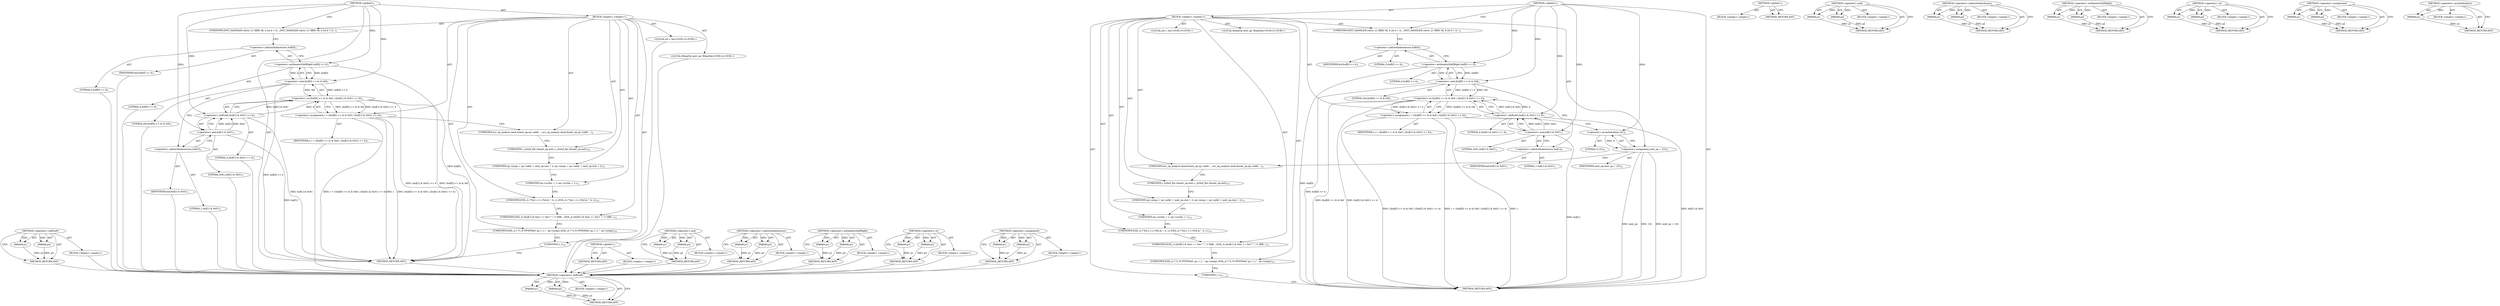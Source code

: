digraph "&lt;operator&gt;.arrayInitializer" {
vulnerable_76 [label=<(METHOD,&lt;operator&gt;.shiftLeft)>];
vulnerable_77 [label=<(PARAM,p1)>];
vulnerable_78 [label=<(PARAM,p2)>];
vulnerable_79 [label=<(BLOCK,&lt;empty&gt;,&lt;empty&gt;)>];
vulnerable_80 [label=<(METHOD_RETURN,ANY)>];
vulnerable_6 [label=<(METHOD,&lt;global&gt;)<SUB>1</SUB>>];
vulnerable_7 [label=<(BLOCK,&lt;empty&gt;,&lt;empty&gt;)<SUB>1</SUB>>];
vulnerable_8 [label=<(UNKNOWN,INST_HANDLER (sbrx) {	// SBRC Rr, b
 	int b = b...,INST_HANDLER (sbrx) {	// SBRC Rr, b
 	int b = b...)<SUB>1</SUB>>];
vulnerable_9 [label="<(LOCAL,int r: int)<SUB>3</SUB>>"];
vulnerable_10 [label=<(&lt;operator&gt;.assignment,r = ((buf[0] &gt;&gt; 4) &amp; 0xf) | ((buf[1] &amp; 0x01) &lt;&lt; 4))<SUB>3</SUB>>];
vulnerable_11 [label=<(IDENTIFIER,r,r = ((buf[0] &gt;&gt; 4) &amp; 0xf) | ((buf[1] &amp; 0x01) &lt;&lt; 4))<SUB>3</SUB>>];
vulnerable_12 [label=<(&lt;operator&gt;.or,((buf[0] &gt;&gt; 4) &amp; 0xf) | ((buf[1] &amp; 0x01) &lt;&lt; 4))<SUB>3</SUB>>];
vulnerable_13 [label=<(&lt;operator&gt;.and,(buf[0] &gt;&gt; 4) &amp; 0xf)<SUB>3</SUB>>];
vulnerable_14 [label=<(&lt;operator&gt;.arithmeticShiftRight,buf[0] &gt;&gt; 4)<SUB>3</SUB>>];
vulnerable_15 [label=<(&lt;operator&gt;.indirectIndexAccess,buf[0])<SUB>3</SUB>>];
vulnerable_16 [label=<(IDENTIFIER,buf,buf[0] &gt;&gt; 4)<SUB>3</SUB>>];
vulnerable_17 [label=<(LITERAL,0,buf[0] &gt;&gt; 4)<SUB>3</SUB>>];
vulnerable_18 [label=<(LITERAL,4,buf[0] &gt;&gt; 4)<SUB>3</SUB>>];
vulnerable_19 [label=<(LITERAL,0xf,(buf[0] &gt;&gt; 4) &amp; 0xf)<SUB>3</SUB>>];
vulnerable_20 [label=<(&lt;operator&gt;.shiftLeft,(buf[1] &amp; 0x01) &lt;&lt; 4)<SUB>3</SUB>>];
vulnerable_21 [label=<(&lt;operator&gt;.and,buf[1] &amp; 0x01)<SUB>3</SUB>>];
vulnerable_22 [label=<(&lt;operator&gt;.indirectIndexAccess,buf[1])<SUB>3</SUB>>];
vulnerable_23 [label=<(IDENTIFIER,buf,buf[1] &amp; 0x01)<SUB>3</SUB>>];
vulnerable_24 [label=<(LITERAL,1,buf[1] &amp; 0x01)<SUB>3</SUB>>];
vulnerable_25 [label=<(LITERAL,0x01,buf[1] &amp; 0x01)<SUB>3</SUB>>];
vulnerable_26 [label=<(LITERAL,4,(buf[1] &amp; 0x01) &lt;&lt; 4)<SUB>3</SUB>>];
vulnerable_27 [label="<(LOCAL,RAnalOp next_op: RAnalOp)<SUB>4</SUB>>"];
vulnerable_28 [label=<(UNKNOWN,avr_op_analyze (anal,
			&amp;next_op,
			op-&gt;addr ...,avr_op_analyze (anal,
			&amp;next_op,
			op-&gt;addr ...)<SUB>6</SUB>>];
vulnerable_29 [label=<(UNKNOWN,r_strbuf_fini (&amp;next_op.esil);,r_strbuf_fini (&amp;next_op.esil);)<SUB>10</SUB>>];
vulnerable_30 [label=<(UNKNOWN,op-&gt;jump = op-&gt;addr + next_op.size + 2;,op-&gt;jump = op-&gt;addr + next_op.size + 2;)<SUB>11</SUB>>];
vulnerable_31 [label=<(UNKNOWN,op-&gt;cycles = 1;,op-&gt;cycles = 1;)<SUB>13</SUB>>];
vulnerable_32 [label=<(UNKNOWN,ESIL_A (&quot;%d,1,&lt;&lt;,r%d,&amp;,&quot;, b, r);,ESIL_A (&quot;%d,1,&lt;&lt;,r%d,&amp;,&quot;, b, r);)<SUB>14</SUB>>];
vulnerable_33 [label=<(UNKNOWN,ESIL_A ((buf[1] &amp; 0xe) == 0xc
			? &quot;!,&quot;		// SBR...,ESIL_A ((buf[1] &amp; 0xe) == 0xc
			? &quot;!,&quot;		// SBR...)<SUB>15</SUB>>];
vulnerable_34 [label=<(UNKNOWN,ESIL_A (&quot;?{,%&quot;PFMT64d&quot;,pc,=,},&quot;, op-&gt;jump);,ESIL_A (&quot;?{,%&quot;PFMT64d&quot;,pc,=,},&quot;, op-&gt;jump);)<SUB>18</SUB>>];
vulnerable_35 [label=<(UNKNOWN,},})<SUB>19</SUB>>];
vulnerable_36 [label=<(METHOD_RETURN,ANY)<SUB>1</SUB>>];
vulnerable_45 [label=<(METHOD,&lt;global&gt;)<SUB>1</SUB>>];
vulnerable_46 [label=<(BLOCK,&lt;empty&gt;,&lt;empty&gt;)>];
vulnerable_47 [label=<(METHOD_RETURN,ANY)>];
vulnerable_61 [label=<(METHOD,&lt;operator&gt;.and)>];
vulnerable_62 [label=<(PARAM,p1)>];
vulnerable_63 [label=<(PARAM,p2)>];
vulnerable_64 [label=<(BLOCK,&lt;empty&gt;,&lt;empty&gt;)>];
vulnerable_65 [label=<(METHOD_RETURN,ANY)>];
vulnerable_71 [label=<(METHOD,&lt;operator&gt;.indirectIndexAccess)>];
vulnerable_72 [label=<(PARAM,p1)>];
vulnerable_73 [label=<(PARAM,p2)>];
vulnerable_74 [label=<(BLOCK,&lt;empty&gt;,&lt;empty&gt;)>];
vulnerable_75 [label=<(METHOD_RETURN,ANY)>];
vulnerable_66 [label=<(METHOD,&lt;operator&gt;.arithmeticShiftRight)>];
vulnerable_67 [label=<(PARAM,p1)>];
vulnerable_68 [label=<(PARAM,p2)>];
vulnerable_69 [label=<(BLOCK,&lt;empty&gt;,&lt;empty&gt;)>];
vulnerable_70 [label=<(METHOD_RETURN,ANY)>];
vulnerable_56 [label=<(METHOD,&lt;operator&gt;.or)>];
vulnerable_57 [label=<(PARAM,p1)>];
vulnerable_58 [label=<(PARAM,p2)>];
vulnerable_59 [label=<(BLOCK,&lt;empty&gt;,&lt;empty&gt;)>];
vulnerable_60 [label=<(METHOD_RETURN,ANY)>];
vulnerable_51 [label=<(METHOD,&lt;operator&gt;.assignment)>];
vulnerable_52 [label=<(PARAM,p1)>];
vulnerable_53 [label=<(PARAM,p2)>];
vulnerable_54 [label=<(BLOCK,&lt;empty&gt;,&lt;empty&gt;)>];
vulnerable_55 [label=<(METHOD_RETURN,ANY)>];
fixed_80 [label=<(METHOD,&lt;operator&gt;.shiftLeft)>];
fixed_81 [label=<(PARAM,p1)>];
fixed_82 [label=<(PARAM,p2)>];
fixed_83 [label=<(BLOCK,&lt;empty&gt;,&lt;empty&gt;)>];
fixed_84 [label=<(METHOD_RETURN,ANY)>];
fixed_6 [label=<(METHOD,&lt;global&gt;)<SUB>1</SUB>>];
fixed_7 [label=<(BLOCK,&lt;empty&gt;,&lt;empty&gt;)<SUB>1</SUB>>];
fixed_8 [label=<(UNKNOWN,INST_HANDLER (sbrx) {	// SBRC Rr, b
 	int b = b...,INST_HANDLER (sbrx) {	// SBRC Rr, b
 	int b = b...)<SUB>1</SUB>>];
fixed_9 [label="<(LOCAL,int r: int)<SUB>3</SUB>>"];
fixed_10 [label=<(&lt;operator&gt;.assignment,r = ((buf[0] &gt;&gt; 4) &amp; 0xf) | ((buf[1] &amp; 0x01) &lt;&lt; 4))<SUB>3</SUB>>];
fixed_11 [label=<(IDENTIFIER,r,r = ((buf[0] &gt;&gt; 4) &amp; 0xf) | ((buf[1] &amp; 0x01) &lt;&lt; 4))<SUB>3</SUB>>];
fixed_12 [label=<(&lt;operator&gt;.or,((buf[0] &gt;&gt; 4) &amp; 0xf) | ((buf[1] &amp; 0x01) &lt;&lt; 4))<SUB>3</SUB>>];
fixed_13 [label=<(&lt;operator&gt;.and,(buf[0] &gt;&gt; 4) &amp; 0xf)<SUB>3</SUB>>];
fixed_14 [label=<(&lt;operator&gt;.arithmeticShiftRight,buf[0] &gt;&gt; 4)<SUB>3</SUB>>];
fixed_15 [label=<(&lt;operator&gt;.indirectIndexAccess,buf[0])<SUB>3</SUB>>];
fixed_16 [label=<(IDENTIFIER,buf,buf[0] &gt;&gt; 4)<SUB>3</SUB>>];
fixed_17 [label=<(LITERAL,0,buf[0] &gt;&gt; 4)<SUB>3</SUB>>];
fixed_18 [label=<(LITERAL,4,buf[0] &gt;&gt; 4)<SUB>3</SUB>>];
fixed_19 [label=<(LITERAL,0xf,(buf[0] &gt;&gt; 4) &amp; 0xf)<SUB>3</SUB>>];
fixed_20 [label=<(&lt;operator&gt;.shiftLeft,(buf[1] &amp; 0x01) &lt;&lt; 4)<SUB>3</SUB>>];
fixed_21 [label=<(&lt;operator&gt;.and,buf[1] &amp; 0x01)<SUB>3</SUB>>];
fixed_22 [label=<(&lt;operator&gt;.indirectIndexAccess,buf[1])<SUB>3</SUB>>];
fixed_23 [label=<(IDENTIFIER,buf,buf[1] &amp; 0x01)<SUB>3</SUB>>];
fixed_24 [label=<(LITERAL,1,buf[1] &amp; 0x01)<SUB>3</SUB>>];
fixed_25 [label=<(LITERAL,0x01,buf[1] &amp; 0x01)<SUB>3</SUB>>];
fixed_26 [label=<(LITERAL,4,(buf[1] &amp; 0x01) &lt;&lt; 4)<SUB>3</SUB>>];
fixed_27 [label="<(LOCAL,RAnalOp next_op: RAnalOp)<SUB>4</SUB>>"];
fixed_28 [label=<(&lt;operator&gt;.assignment,next_op = {0})<SUB>4</SUB>>];
fixed_29 [label=<(IDENTIFIER,next_op,next_op = {0})<SUB>4</SUB>>];
fixed_30 [label=<(&lt;operator&gt;.arrayInitializer,{0})<SUB>4</SUB>>];
fixed_31 [label=<(LITERAL,0,{0})<SUB>4</SUB>>];
fixed_32 [label=<(UNKNOWN,avr_op_analyze (anal,
			&amp;next_op,
			op-&gt;addr ...,avr_op_analyze (anal,
			&amp;next_op,
			op-&gt;addr ...)<SUB>6</SUB>>];
fixed_33 [label=<(UNKNOWN,r_strbuf_fini (&amp;next_op.esil);,r_strbuf_fini (&amp;next_op.esil);)<SUB>10</SUB>>];
fixed_34 [label=<(UNKNOWN,op-&gt;jump = op-&gt;addr + next_op.size + 2;,op-&gt;jump = op-&gt;addr + next_op.size + 2;)<SUB>11</SUB>>];
fixed_35 [label=<(UNKNOWN,op-&gt;cycles = 1;,op-&gt;cycles = 1;)<SUB>13</SUB>>];
fixed_36 [label=<(UNKNOWN,ESIL_A (&quot;%d,1,&lt;&lt;,r%d,&amp;,&quot;, b, r);,ESIL_A (&quot;%d,1,&lt;&lt;,r%d,&amp;,&quot;, b, r);)<SUB>14</SUB>>];
fixed_37 [label=<(UNKNOWN,ESIL_A ((buf[1] &amp; 0xe) == 0xc
			? &quot;!,&quot;		// SBR...,ESIL_A ((buf[1] &amp; 0xe) == 0xc
			? &quot;!,&quot;		// SBR...)<SUB>15</SUB>>];
fixed_38 [label=<(UNKNOWN,ESIL_A (&quot;?{,%&quot;PFMT64d&quot;,pc,=,},&quot;, op-&gt;jump);,ESIL_A (&quot;?{,%&quot;PFMT64d&quot;,pc,=,},&quot;, op-&gt;jump);)<SUB>18</SUB>>];
fixed_39 [label=<(UNKNOWN,},})<SUB>19</SUB>>];
fixed_40 [label=<(METHOD_RETURN,ANY)<SUB>1</SUB>>];
fixed_49 [label=<(METHOD,&lt;global&gt;)<SUB>1</SUB>>];
fixed_50 [label=<(BLOCK,&lt;empty&gt;,&lt;empty&gt;)>];
fixed_51 [label=<(METHOD_RETURN,ANY)>];
fixed_65 [label=<(METHOD,&lt;operator&gt;.and)>];
fixed_66 [label=<(PARAM,p1)>];
fixed_67 [label=<(PARAM,p2)>];
fixed_68 [label=<(BLOCK,&lt;empty&gt;,&lt;empty&gt;)>];
fixed_69 [label=<(METHOD_RETURN,ANY)>];
fixed_75 [label=<(METHOD,&lt;operator&gt;.indirectIndexAccess)>];
fixed_76 [label=<(PARAM,p1)>];
fixed_77 [label=<(PARAM,p2)>];
fixed_78 [label=<(BLOCK,&lt;empty&gt;,&lt;empty&gt;)>];
fixed_79 [label=<(METHOD_RETURN,ANY)>];
fixed_70 [label=<(METHOD,&lt;operator&gt;.arithmeticShiftRight)>];
fixed_71 [label=<(PARAM,p1)>];
fixed_72 [label=<(PARAM,p2)>];
fixed_73 [label=<(BLOCK,&lt;empty&gt;,&lt;empty&gt;)>];
fixed_74 [label=<(METHOD_RETURN,ANY)>];
fixed_60 [label=<(METHOD,&lt;operator&gt;.or)>];
fixed_61 [label=<(PARAM,p1)>];
fixed_62 [label=<(PARAM,p2)>];
fixed_63 [label=<(BLOCK,&lt;empty&gt;,&lt;empty&gt;)>];
fixed_64 [label=<(METHOD_RETURN,ANY)>];
fixed_55 [label=<(METHOD,&lt;operator&gt;.assignment)>];
fixed_56 [label=<(PARAM,p1)>];
fixed_57 [label=<(PARAM,p2)>];
fixed_58 [label=<(BLOCK,&lt;empty&gt;,&lt;empty&gt;)>];
fixed_59 [label=<(METHOD_RETURN,ANY)>];
fixed_85 [label=<(METHOD,&lt;operator&gt;.arrayInitializer)>];
fixed_86 [label=<(PARAM,p1)>];
fixed_87 [label=<(BLOCK,&lt;empty&gt;,&lt;empty&gt;)>];
fixed_88 [label=<(METHOD_RETURN,ANY)>];
vulnerable_76 -> vulnerable_77  [key=0, label="AST: "];
vulnerable_76 -> vulnerable_77  [key=1, label="DDG: "];
vulnerable_76 -> vulnerable_79  [key=0, label="AST: "];
vulnerable_76 -> vulnerable_78  [key=0, label="AST: "];
vulnerable_76 -> vulnerable_78  [key=1, label="DDG: "];
vulnerable_76 -> vulnerable_80  [key=0, label="AST: "];
vulnerable_76 -> vulnerable_80  [key=1, label="CFG: "];
vulnerable_77 -> vulnerable_80  [key=0, label="DDG: p1"];
vulnerable_78 -> vulnerable_80  [key=0, label="DDG: p2"];
vulnerable_79 -> fixed_80  [key=0];
vulnerable_80 -> fixed_80  [key=0];
vulnerable_6 -> vulnerable_7  [key=0, label="AST: "];
vulnerable_6 -> vulnerable_36  [key=0, label="AST: "];
vulnerable_6 -> vulnerable_8  [key=0, label="CFG: "];
vulnerable_6 -> vulnerable_13  [key=0, label="DDG: "];
vulnerable_6 -> vulnerable_20  [key=0, label="DDG: "];
vulnerable_6 -> vulnerable_14  [key=0, label="DDG: "];
vulnerable_6 -> vulnerable_21  [key=0, label="DDG: "];
vulnerable_7 -> vulnerable_8  [key=0, label="AST: "];
vulnerable_7 -> vulnerable_9  [key=0, label="AST: "];
vulnerable_7 -> vulnerable_10  [key=0, label="AST: "];
vulnerable_7 -> vulnerable_27  [key=0, label="AST: "];
vulnerable_7 -> vulnerable_28  [key=0, label="AST: "];
vulnerable_7 -> vulnerable_29  [key=0, label="AST: "];
vulnerable_7 -> vulnerable_30  [key=0, label="AST: "];
vulnerable_7 -> vulnerable_31  [key=0, label="AST: "];
vulnerable_7 -> vulnerable_32  [key=0, label="AST: "];
vulnerable_7 -> vulnerable_33  [key=0, label="AST: "];
vulnerable_7 -> vulnerable_34  [key=0, label="AST: "];
vulnerable_7 -> vulnerable_35  [key=0, label="AST: "];
vulnerable_8 -> vulnerable_15  [key=0, label="CFG: "];
vulnerable_9 -> fixed_80  [key=0];
vulnerable_10 -> vulnerable_11  [key=0, label="AST: "];
vulnerable_10 -> vulnerable_12  [key=0, label="AST: "];
vulnerable_10 -> vulnerable_28  [key=0, label="CFG: "];
vulnerable_10 -> vulnerable_36  [key=0, label="DDG: r"];
vulnerable_10 -> vulnerable_36  [key=1, label="DDG: ((buf[0] &gt;&gt; 4) &amp; 0xf) | ((buf[1] &amp; 0x01) &lt;&lt; 4)"];
vulnerable_10 -> vulnerable_36  [key=2, label="DDG: r = ((buf[0] &gt;&gt; 4) &amp; 0xf) | ((buf[1] &amp; 0x01) &lt;&lt; 4)"];
vulnerable_11 -> fixed_80  [key=0];
vulnerable_12 -> vulnerable_13  [key=0, label="AST: "];
vulnerable_12 -> vulnerable_20  [key=0, label="AST: "];
vulnerable_12 -> vulnerable_10  [key=0, label="CFG: "];
vulnerable_12 -> vulnerable_10  [key=1, label="DDG: (buf[0] &gt;&gt; 4) &amp; 0xf"];
vulnerable_12 -> vulnerable_10  [key=2, label="DDG: (buf[1] &amp; 0x01) &lt;&lt; 4"];
vulnerable_12 -> vulnerable_36  [key=0, label="DDG: (buf[0] &gt;&gt; 4) &amp; 0xf"];
vulnerable_12 -> vulnerable_36  [key=1, label="DDG: (buf[1] &amp; 0x01) &lt;&lt; 4"];
vulnerable_13 -> vulnerable_14  [key=0, label="AST: "];
vulnerable_13 -> vulnerable_19  [key=0, label="AST: "];
vulnerable_13 -> vulnerable_22  [key=0, label="CFG: "];
vulnerable_13 -> vulnerable_36  [key=0, label="DDG: buf[0] &gt;&gt; 4"];
vulnerable_13 -> vulnerable_12  [key=0, label="DDG: buf[0] &gt;&gt; 4"];
vulnerable_13 -> vulnerable_12  [key=1, label="DDG: 0xf"];
vulnerable_14 -> vulnerable_15  [key=0, label="AST: "];
vulnerable_14 -> vulnerable_18  [key=0, label="AST: "];
vulnerable_14 -> vulnerable_13  [key=0, label="CFG: "];
vulnerable_14 -> vulnerable_13  [key=1, label="DDG: buf[0]"];
vulnerable_14 -> vulnerable_13  [key=2, label="DDG: 4"];
vulnerable_14 -> vulnerable_36  [key=0, label="DDG: buf[0]"];
vulnerable_15 -> vulnerable_16  [key=0, label="AST: "];
vulnerable_15 -> vulnerable_17  [key=0, label="AST: "];
vulnerable_15 -> vulnerable_14  [key=0, label="CFG: "];
vulnerable_16 -> fixed_80  [key=0];
vulnerable_17 -> fixed_80  [key=0];
vulnerable_18 -> fixed_80  [key=0];
vulnerable_19 -> fixed_80  [key=0];
vulnerable_20 -> vulnerable_21  [key=0, label="AST: "];
vulnerable_20 -> vulnerable_26  [key=0, label="AST: "];
vulnerable_20 -> vulnerable_12  [key=0, label="CFG: "];
vulnerable_20 -> vulnerable_12  [key=1, label="DDG: buf[1] &amp; 0x01"];
vulnerable_20 -> vulnerable_12  [key=2, label="DDG: 4"];
vulnerable_20 -> vulnerable_36  [key=0, label="DDG: buf[1] &amp; 0x01"];
vulnerable_21 -> vulnerable_22  [key=0, label="AST: "];
vulnerable_21 -> vulnerable_25  [key=0, label="AST: "];
vulnerable_21 -> vulnerable_20  [key=0, label="CFG: "];
vulnerable_21 -> vulnerable_20  [key=1, label="DDG: buf[1]"];
vulnerable_21 -> vulnerable_20  [key=2, label="DDG: 0x01"];
vulnerable_21 -> vulnerable_36  [key=0, label="DDG: buf[1]"];
vulnerable_22 -> vulnerable_23  [key=0, label="AST: "];
vulnerable_22 -> vulnerable_24  [key=0, label="AST: "];
vulnerable_22 -> vulnerable_21  [key=0, label="CFG: "];
vulnerable_23 -> fixed_80  [key=0];
vulnerable_24 -> fixed_80  [key=0];
vulnerable_25 -> fixed_80  [key=0];
vulnerable_26 -> fixed_80  [key=0];
vulnerable_27 -> fixed_80  [key=0];
vulnerable_28 -> vulnerable_29  [key=0, label="CFG: "];
vulnerable_29 -> vulnerable_30  [key=0, label="CFG: "];
vulnerable_30 -> vulnerable_31  [key=0, label="CFG: "];
vulnerable_31 -> vulnerable_32  [key=0, label="CFG: "];
vulnerable_32 -> vulnerable_33  [key=0, label="CFG: "];
vulnerable_33 -> vulnerable_34  [key=0, label="CFG: "];
vulnerable_34 -> vulnerable_35  [key=0, label="CFG: "];
vulnerable_35 -> vulnerable_36  [key=0, label="CFG: "];
vulnerable_36 -> fixed_80  [key=0];
vulnerable_45 -> vulnerable_46  [key=0, label="AST: "];
vulnerable_45 -> vulnerable_47  [key=0, label="AST: "];
vulnerable_45 -> vulnerable_47  [key=1, label="CFG: "];
vulnerable_46 -> fixed_80  [key=0];
vulnerable_47 -> fixed_80  [key=0];
vulnerable_61 -> vulnerable_62  [key=0, label="AST: "];
vulnerable_61 -> vulnerable_62  [key=1, label="DDG: "];
vulnerable_61 -> vulnerable_64  [key=0, label="AST: "];
vulnerable_61 -> vulnerable_63  [key=0, label="AST: "];
vulnerable_61 -> vulnerable_63  [key=1, label="DDG: "];
vulnerable_61 -> vulnerable_65  [key=0, label="AST: "];
vulnerable_61 -> vulnerable_65  [key=1, label="CFG: "];
vulnerable_62 -> vulnerable_65  [key=0, label="DDG: p1"];
vulnerable_63 -> vulnerable_65  [key=0, label="DDG: p2"];
vulnerable_64 -> fixed_80  [key=0];
vulnerable_65 -> fixed_80  [key=0];
vulnerable_71 -> vulnerable_72  [key=0, label="AST: "];
vulnerable_71 -> vulnerable_72  [key=1, label="DDG: "];
vulnerable_71 -> vulnerable_74  [key=0, label="AST: "];
vulnerable_71 -> vulnerable_73  [key=0, label="AST: "];
vulnerable_71 -> vulnerable_73  [key=1, label="DDG: "];
vulnerable_71 -> vulnerable_75  [key=0, label="AST: "];
vulnerable_71 -> vulnerable_75  [key=1, label="CFG: "];
vulnerable_72 -> vulnerable_75  [key=0, label="DDG: p1"];
vulnerable_73 -> vulnerable_75  [key=0, label="DDG: p2"];
vulnerable_74 -> fixed_80  [key=0];
vulnerable_75 -> fixed_80  [key=0];
vulnerable_66 -> vulnerable_67  [key=0, label="AST: "];
vulnerable_66 -> vulnerable_67  [key=1, label="DDG: "];
vulnerable_66 -> vulnerable_69  [key=0, label="AST: "];
vulnerable_66 -> vulnerable_68  [key=0, label="AST: "];
vulnerable_66 -> vulnerable_68  [key=1, label="DDG: "];
vulnerable_66 -> vulnerable_70  [key=0, label="AST: "];
vulnerable_66 -> vulnerable_70  [key=1, label="CFG: "];
vulnerable_67 -> vulnerable_70  [key=0, label="DDG: p1"];
vulnerable_68 -> vulnerable_70  [key=0, label="DDG: p2"];
vulnerable_69 -> fixed_80  [key=0];
vulnerable_70 -> fixed_80  [key=0];
vulnerable_56 -> vulnerable_57  [key=0, label="AST: "];
vulnerable_56 -> vulnerable_57  [key=1, label="DDG: "];
vulnerable_56 -> vulnerable_59  [key=0, label="AST: "];
vulnerable_56 -> vulnerable_58  [key=0, label="AST: "];
vulnerable_56 -> vulnerable_58  [key=1, label="DDG: "];
vulnerable_56 -> vulnerable_60  [key=0, label="AST: "];
vulnerable_56 -> vulnerable_60  [key=1, label="CFG: "];
vulnerable_57 -> vulnerable_60  [key=0, label="DDG: p1"];
vulnerable_58 -> vulnerable_60  [key=0, label="DDG: p2"];
vulnerable_59 -> fixed_80  [key=0];
vulnerable_60 -> fixed_80  [key=0];
vulnerable_51 -> vulnerable_52  [key=0, label="AST: "];
vulnerable_51 -> vulnerable_52  [key=1, label="DDG: "];
vulnerable_51 -> vulnerable_54  [key=0, label="AST: "];
vulnerable_51 -> vulnerable_53  [key=0, label="AST: "];
vulnerable_51 -> vulnerable_53  [key=1, label="DDG: "];
vulnerable_51 -> vulnerable_55  [key=0, label="AST: "];
vulnerable_51 -> vulnerable_55  [key=1, label="CFG: "];
vulnerable_52 -> vulnerable_55  [key=0, label="DDG: p1"];
vulnerable_53 -> vulnerable_55  [key=0, label="DDG: p2"];
vulnerable_54 -> fixed_80  [key=0];
vulnerable_55 -> fixed_80  [key=0];
fixed_80 -> fixed_81  [key=0, label="AST: "];
fixed_80 -> fixed_81  [key=1, label="DDG: "];
fixed_80 -> fixed_83  [key=0, label="AST: "];
fixed_80 -> fixed_82  [key=0, label="AST: "];
fixed_80 -> fixed_82  [key=1, label="DDG: "];
fixed_80 -> fixed_84  [key=0, label="AST: "];
fixed_80 -> fixed_84  [key=1, label="CFG: "];
fixed_81 -> fixed_84  [key=0, label="DDG: p1"];
fixed_82 -> fixed_84  [key=0, label="DDG: p2"];
fixed_6 -> fixed_7  [key=0, label="AST: "];
fixed_6 -> fixed_40  [key=0, label="AST: "];
fixed_6 -> fixed_8  [key=0, label="CFG: "];
fixed_6 -> fixed_30  [key=0, label="DDG: "];
fixed_6 -> fixed_13  [key=0, label="DDG: "];
fixed_6 -> fixed_20  [key=0, label="DDG: "];
fixed_6 -> fixed_14  [key=0, label="DDG: "];
fixed_6 -> fixed_21  [key=0, label="DDG: "];
fixed_7 -> fixed_8  [key=0, label="AST: "];
fixed_7 -> fixed_9  [key=0, label="AST: "];
fixed_7 -> fixed_10  [key=0, label="AST: "];
fixed_7 -> fixed_27  [key=0, label="AST: "];
fixed_7 -> fixed_28  [key=0, label="AST: "];
fixed_7 -> fixed_32  [key=0, label="AST: "];
fixed_7 -> fixed_33  [key=0, label="AST: "];
fixed_7 -> fixed_34  [key=0, label="AST: "];
fixed_7 -> fixed_35  [key=0, label="AST: "];
fixed_7 -> fixed_36  [key=0, label="AST: "];
fixed_7 -> fixed_37  [key=0, label="AST: "];
fixed_7 -> fixed_38  [key=0, label="AST: "];
fixed_7 -> fixed_39  [key=0, label="AST: "];
fixed_8 -> fixed_15  [key=0, label="CFG: "];
fixed_10 -> fixed_11  [key=0, label="AST: "];
fixed_10 -> fixed_12  [key=0, label="AST: "];
fixed_10 -> fixed_30  [key=0, label="CFG: "];
fixed_10 -> fixed_40  [key=0, label="DDG: r"];
fixed_10 -> fixed_40  [key=1, label="DDG: ((buf[0] &gt;&gt; 4) &amp; 0xf) | ((buf[1] &amp; 0x01) &lt;&lt; 4)"];
fixed_10 -> fixed_40  [key=2, label="DDG: r = ((buf[0] &gt;&gt; 4) &amp; 0xf) | ((buf[1] &amp; 0x01) &lt;&lt; 4)"];
fixed_12 -> fixed_13  [key=0, label="AST: "];
fixed_12 -> fixed_20  [key=0, label="AST: "];
fixed_12 -> fixed_10  [key=0, label="CFG: "];
fixed_12 -> fixed_10  [key=1, label="DDG: (buf[0] &gt;&gt; 4) &amp; 0xf"];
fixed_12 -> fixed_10  [key=2, label="DDG: (buf[1] &amp; 0x01) &lt;&lt; 4"];
fixed_12 -> fixed_40  [key=0, label="DDG: (buf[0] &gt;&gt; 4) &amp; 0xf"];
fixed_12 -> fixed_40  [key=1, label="DDG: (buf[1] &amp; 0x01) &lt;&lt; 4"];
fixed_13 -> fixed_14  [key=0, label="AST: "];
fixed_13 -> fixed_19  [key=0, label="AST: "];
fixed_13 -> fixed_22  [key=0, label="CFG: "];
fixed_13 -> fixed_40  [key=0, label="DDG: buf[0] &gt;&gt; 4"];
fixed_13 -> fixed_12  [key=0, label="DDG: buf[0] &gt;&gt; 4"];
fixed_13 -> fixed_12  [key=1, label="DDG: 0xf"];
fixed_14 -> fixed_15  [key=0, label="AST: "];
fixed_14 -> fixed_18  [key=0, label="AST: "];
fixed_14 -> fixed_13  [key=0, label="CFG: "];
fixed_14 -> fixed_13  [key=1, label="DDG: buf[0]"];
fixed_14 -> fixed_13  [key=2, label="DDG: 4"];
fixed_14 -> fixed_40  [key=0, label="DDG: buf[0]"];
fixed_15 -> fixed_16  [key=0, label="AST: "];
fixed_15 -> fixed_17  [key=0, label="AST: "];
fixed_15 -> fixed_14  [key=0, label="CFG: "];
fixed_20 -> fixed_21  [key=0, label="AST: "];
fixed_20 -> fixed_26  [key=0, label="AST: "];
fixed_20 -> fixed_12  [key=0, label="CFG: "];
fixed_20 -> fixed_12  [key=1, label="DDG: buf[1] &amp; 0x01"];
fixed_20 -> fixed_12  [key=2, label="DDG: 4"];
fixed_20 -> fixed_40  [key=0, label="DDG: buf[1] &amp; 0x01"];
fixed_21 -> fixed_22  [key=0, label="AST: "];
fixed_21 -> fixed_25  [key=0, label="AST: "];
fixed_21 -> fixed_20  [key=0, label="CFG: "];
fixed_21 -> fixed_20  [key=1, label="DDG: buf[1]"];
fixed_21 -> fixed_20  [key=2, label="DDG: 0x01"];
fixed_21 -> fixed_40  [key=0, label="DDG: buf[1]"];
fixed_22 -> fixed_23  [key=0, label="AST: "];
fixed_22 -> fixed_24  [key=0, label="AST: "];
fixed_22 -> fixed_21  [key=0, label="CFG: "];
fixed_28 -> fixed_29  [key=0, label="AST: "];
fixed_28 -> fixed_30  [key=0, label="AST: "];
fixed_28 -> fixed_32  [key=0, label="CFG: "];
fixed_28 -> fixed_40  [key=0, label="DDG: next_op"];
fixed_28 -> fixed_40  [key=1, label="DDG: {0}"];
fixed_28 -> fixed_40  [key=2, label="DDG: next_op = {0}"];
fixed_30 -> fixed_31  [key=0, label="AST: "];
fixed_30 -> fixed_28  [key=0, label="CFG: "];
fixed_30 -> fixed_28  [key=1, label="DDG: 0"];
fixed_32 -> fixed_33  [key=0, label="CFG: "];
fixed_33 -> fixed_34  [key=0, label="CFG: "];
fixed_34 -> fixed_35  [key=0, label="CFG: "];
fixed_35 -> fixed_36  [key=0, label="CFG: "];
fixed_36 -> fixed_37  [key=0, label="CFG: "];
fixed_37 -> fixed_38  [key=0, label="CFG: "];
fixed_38 -> fixed_39  [key=0, label="CFG: "];
fixed_39 -> fixed_40  [key=0, label="CFG: "];
fixed_49 -> fixed_50  [key=0, label="AST: "];
fixed_49 -> fixed_51  [key=0, label="AST: "];
fixed_49 -> fixed_51  [key=1, label="CFG: "];
fixed_65 -> fixed_66  [key=0, label="AST: "];
fixed_65 -> fixed_66  [key=1, label="DDG: "];
fixed_65 -> fixed_68  [key=0, label="AST: "];
fixed_65 -> fixed_67  [key=0, label="AST: "];
fixed_65 -> fixed_67  [key=1, label="DDG: "];
fixed_65 -> fixed_69  [key=0, label="AST: "];
fixed_65 -> fixed_69  [key=1, label="CFG: "];
fixed_66 -> fixed_69  [key=0, label="DDG: p1"];
fixed_67 -> fixed_69  [key=0, label="DDG: p2"];
fixed_75 -> fixed_76  [key=0, label="AST: "];
fixed_75 -> fixed_76  [key=1, label="DDG: "];
fixed_75 -> fixed_78  [key=0, label="AST: "];
fixed_75 -> fixed_77  [key=0, label="AST: "];
fixed_75 -> fixed_77  [key=1, label="DDG: "];
fixed_75 -> fixed_79  [key=0, label="AST: "];
fixed_75 -> fixed_79  [key=1, label="CFG: "];
fixed_76 -> fixed_79  [key=0, label="DDG: p1"];
fixed_77 -> fixed_79  [key=0, label="DDG: p2"];
fixed_70 -> fixed_71  [key=0, label="AST: "];
fixed_70 -> fixed_71  [key=1, label="DDG: "];
fixed_70 -> fixed_73  [key=0, label="AST: "];
fixed_70 -> fixed_72  [key=0, label="AST: "];
fixed_70 -> fixed_72  [key=1, label="DDG: "];
fixed_70 -> fixed_74  [key=0, label="AST: "];
fixed_70 -> fixed_74  [key=1, label="CFG: "];
fixed_71 -> fixed_74  [key=0, label="DDG: p1"];
fixed_72 -> fixed_74  [key=0, label="DDG: p2"];
fixed_60 -> fixed_61  [key=0, label="AST: "];
fixed_60 -> fixed_61  [key=1, label="DDG: "];
fixed_60 -> fixed_63  [key=0, label="AST: "];
fixed_60 -> fixed_62  [key=0, label="AST: "];
fixed_60 -> fixed_62  [key=1, label="DDG: "];
fixed_60 -> fixed_64  [key=0, label="AST: "];
fixed_60 -> fixed_64  [key=1, label="CFG: "];
fixed_61 -> fixed_64  [key=0, label="DDG: p1"];
fixed_62 -> fixed_64  [key=0, label="DDG: p2"];
fixed_55 -> fixed_56  [key=0, label="AST: "];
fixed_55 -> fixed_56  [key=1, label="DDG: "];
fixed_55 -> fixed_58  [key=0, label="AST: "];
fixed_55 -> fixed_57  [key=0, label="AST: "];
fixed_55 -> fixed_57  [key=1, label="DDG: "];
fixed_55 -> fixed_59  [key=0, label="AST: "];
fixed_55 -> fixed_59  [key=1, label="CFG: "];
fixed_56 -> fixed_59  [key=0, label="DDG: p1"];
fixed_57 -> fixed_59  [key=0, label="DDG: p2"];
fixed_85 -> fixed_86  [key=0, label="AST: "];
fixed_85 -> fixed_86  [key=1, label="DDG: "];
fixed_85 -> fixed_87  [key=0, label="AST: "];
fixed_85 -> fixed_88  [key=0, label="AST: "];
fixed_85 -> fixed_88  [key=1, label="CFG: "];
fixed_86 -> fixed_88  [key=0, label="DDG: p1"];
}
